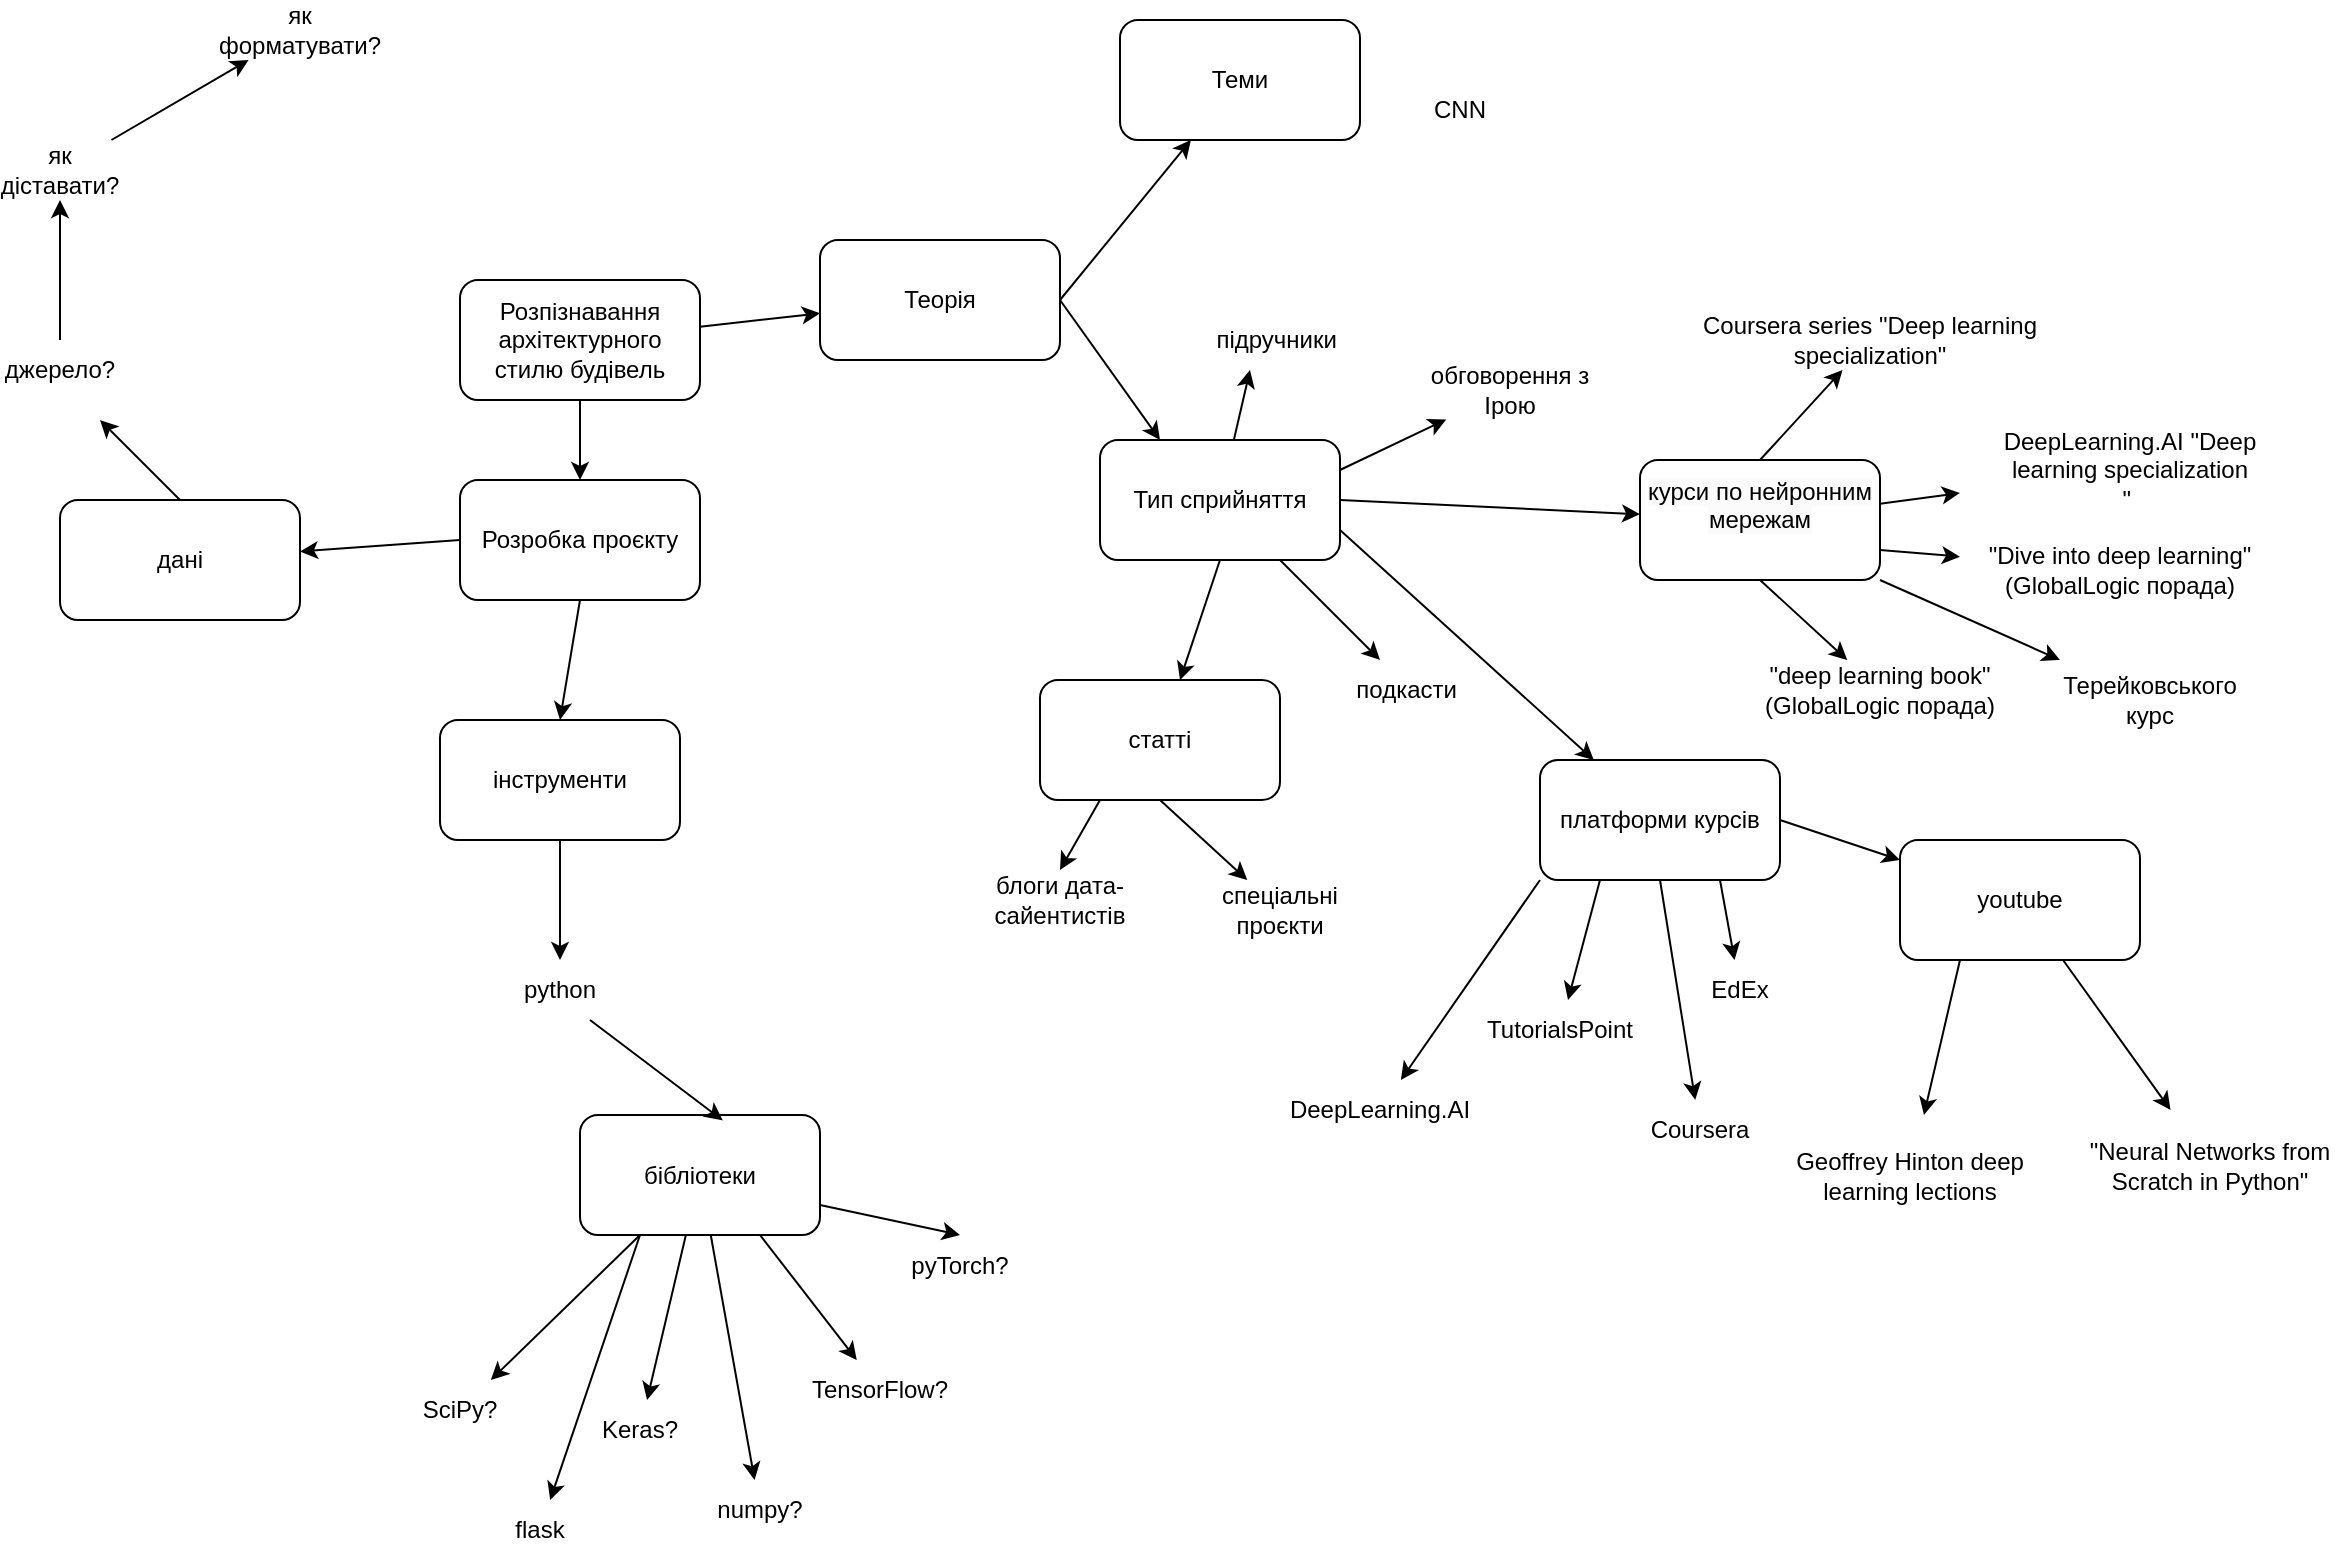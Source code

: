<mxfile version="22.1.16" type="github">
  <diagram name="Page-1" id="Cl8f8H2eN09iVQWNcPg0">
    <mxGraphModel dx="1167" dy="628" grid="1" gridSize="10" guides="1" tooltips="1" connect="1" arrows="1" fold="1" page="1" pageScale="1" pageWidth="850" pageHeight="1100" math="0" shadow="0">
      <root>
        <mxCell id="0" />
        <mxCell id="1" parent="0" />
        <mxCell id="mz0KWP9iSKjoDycd_SBF-28" style="rounded=0;orthogonalLoop=1;jettySize=auto;html=1;" edge="1" parent="1" source="mz0KWP9iSKjoDycd_SBF-1" target="mz0KWP9iSKjoDycd_SBF-2">
          <mxGeometry relative="1" as="geometry" />
        </mxCell>
        <mxCell id="mz0KWP9iSKjoDycd_SBF-60" style="rounded=0;orthogonalLoop=1;jettySize=auto;html=1;exitX=0.5;exitY=1;exitDx=0;exitDy=0;" edge="1" parent="1" source="mz0KWP9iSKjoDycd_SBF-1" target="mz0KWP9iSKjoDycd_SBF-59">
          <mxGeometry relative="1" as="geometry" />
        </mxCell>
        <mxCell id="mz0KWP9iSKjoDycd_SBF-1" value="Розпізнавання архітектурного стилю будівель" style="rounded=1;whiteSpace=wrap;html=1;" vertex="1" parent="1">
          <mxGeometry x="290" y="250" width="120" height="60" as="geometry" />
        </mxCell>
        <mxCell id="mz0KWP9iSKjoDycd_SBF-29" style="rounded=0;orthogonalLoop=1;jettySize=auto;html=1;exitX=1;exitY=0.5;exitDx=0;exitDy=0;" edge="1" parent="1" source="mz0KWP9iSKjoDycd_SBF-2" target="mz0KWP9iSKjoDycd_SBF-3">
          <mxGeometry relative="1" as="geometry" />
        </mxCell>
        <mxCell id="mz0KWP9iSKjoDycd_SBF-30" style="rounded=0;orthogonalLoop=1;jettySize=auto;html=1;exitX=1;exitY=0.5;exitDx=0;exitDy=0;entryX=0.25;entryY=0;entryDx=0;entryDy=0;" edge="1" parent="1" source="mz0KWP9iSKjoDycd_SBF-2" target="mz0KWP9iSKjoDycd_SBF-4">
          <mxGeometry relative="1" as="geometry" />
        </mxCell>
        <mxCell id="mz0KWP9iSKjoDycd_SBF-2" value="Теорія" style="rounded=1;whiteSpace=wrap;html=1;" vertex="1" parent="1">
          <mxGeometry x="470" y="230" width="120" height="60" as="geometry" />
        </mxCell>
        <mxCell id="mz0KWP9iSKjoDycd_SBF-3" value="Теми" style="rounded=1;whiteSpace=wrap;html=1;" vertex="1" parent="1">
          <mxGeometry x="620" y="120" width="120" height="60" as="geometry" />
        </mxCell>
        <mxCell id="mz0KWP9iSKjoDycd_SBF-31" style="rounded=0;orthogonalLoop=1;jettySize=auto;html=1;exitX=0.5;exitY=1;exitDx=0;exitDy=0;" edge="1" parent="1" source="mz0KWP9iSKjoDycd_SBF-4" target="mz0KWP9iSKjoDycd_SBF-12">
          <mxGeometry relative="1" as="geometry" />
        </mxCell>
        <mxCell id="mz0KWP9iSKjoDycd_SBF-32" style="rounded=0;orthogonalLoop=1;jettySize=auto;html=1;entryX=0.25;entryY=1;entryDx=0;entryDy=0;" edge="1" parent="1" source="mz0KWP9iSKjoDycd_SBF-4" target="mz0KWP9iSKjoDycd_SBF-15">
          <mxGeometry relative="1" as="geometry" />
        </mxCell>
        <mxCell id="mz0KWP9iSKjoDycd_SBF-34" style="rounded=0;orthogonalLoop=1;jettySize=auto;html=1;exitX=0.75;exitY=1;exitDx=0;exitDy=0;" edge="1" parent="1" source="mz0KWP9iSKjoDycd_SBF-4" target="mz0KWP9iSKjoDycd_SBF-10">
          <mxGeometry relative="1" as="geometry" />
        </mxCell>
        <mxCell id="mz0KWP9iSKjoDycd_SBF-41" style="rounded=0;orthogonalLoop=1;jettySize=auto;html=1;exitX=1;exitY=0.5;exitDx=0;exitDy=0;" edge="1" parent="1" source="mz0KWP9iSKjoDycd_SBF-4" target="mz0KWP9iSKjoDycd_SBF-16">
          <mxGeometry relative="1" as="geometry" />
        </mxCell>
        <mxCell id="mz0KWP9iSKjoDycd_SBF-51" style="rounded=0;orthogonalLoop=1;jettySize=auto;html=1;exitX=1;exitY=0.75;exitDx=0;exitDy=0;" edge="1" parent="1" source="mz0KWP9iSKjoDycd_SBF-4" target="mz0KWP9iSKjoDycd_SBF-50">
          <mxGeometry relative="1" as="geometry" />
        </mxCell>
        <mxCell id="mz0KWP9iSKjoDycd_SBF-4" value="Тип сприйняття" style="rounded=1;whiteSpace=wrap;html=1;" vertex="1" parent="1">
          <mxGeometry x="610" y="330" width="120" height="60" as="geometry" />
        </mxCell>
        <mxCell id="mz0KWP9iSKjoDycd_SBF-6" value="CNN" style="text;html=1;strokeColor=none;fillColor=none;align=center;verticalAlign=middle;whiteSpace=wrap;rounded=0;" vertex="1" parent="1">
          <mxGeometry x="760" y="150" width="60" height="30" as="geometry" />
        </mxCell>
        <mxCell id="mz0KWP9iSKjoDycd_SBF-7" value="обговорення з Ірою" style="text;html=1;strokeColor=none;fillColor=none;align=center;verticalAlign=middle;whiteSpace=wrap;rounded=0;" vertex="1" parent="1">
          <mxGeometry x="770" y="290" width="90" height="30" as="geometry" />
        </mxCell>
        <mxCell id="mz0KWP9iSKjoDycd_SBF-10" value="подкасти&amp;nbsp;" style="text;html=1;strokeColor=none;fillColor=none;align=center;verticalAlign=middle;whiteSpace=wrap;rounded=0;" vertex="1" parent="1">
          <mxGeometry x="720" y="440" width="90" height="30" as="geometry" />
        </mxCell>
        <mxCell id="mz0KWP9iSKjoDycd_SBF-39" style="rounded=0;orthogonalLoop=1;jettySize=auto;html=1;exitX=0.25;exitY=1;exitDx=0;exitDy=0;entryX=0.5;entryY=0;entryDx=0;entryDy=0;" edge="1" parent="1" source="mz0KWP9iSKjoDycd_SBF-12" target="mz0KWP9iSKjoDycd_SBF-13">
          <mxGeometry relative="1" as="geometry" />
        </mxCell>
        <mxCell id="mz0KWP9iSKjoDycd_SBF-40" style="rounded=0;orthogonalLoop=1;jettySize=auto;html=1;exitX=0.5;exitY=1;exitDx=0;exitDy=0;" edge="1" parent="1" source="mz0KWP9iSKjoDycd_SBF-12" target="mz0KWP9iSKjoDycd_SBF-14">
          <mxGeometry relative="1" as="geometry" />
        </mxCell>
        <mxCell id="mz0KWP9iSKjoDycd_SBF-12" value="статті" style="rounded=1;whiteSpace=wrap;html=1;" vertex="1" parent="1">
          <mxGeometry x="580" y="450" width="120" height="60" as="geometry" />
        </mxCell>
        <mxCell id="mz0KWP9iSKjoDycd_SBF-13" value="блоги дата-сайентистів" style="text;html=1;strokeColor=none;fillColor=none;align=center;verticalAlign=middle;whiteSpace=wrap;rounded=0;" vertex="1" parent="1">
          <mxGeometry x="560" y="545" width="60" height="30" as="geometry" />
        </mxCell>
        <mxCell id="mz0KWP9iSKjoDycd_SBF-14" value="спеціальні проєкти" style="text;html=1;strokeColor=none;fillColor=none;align=center;verticalAlign=middle;whiteSpace=wrap;rounded=0;" vertex="1" parent="1">
          <mxGeometry x="670" y="550" width="60" height="30" as="geometry" />
        </mxCell>
        <mxCell id="mz0KWP9iSKjoDycd_SBF-15" value="підручники&amp;nbsp;" style="text;html=1;strokeColor=none;fillColor=none;align=center;verticalAlign=middle;whiteSpace=wrap;rounded=0;" vertex="1" parent="1">
          <mxGeometry x="670" y="265" width="60" height="30" as="geometry" />
        </mxCell>
        <mxCell id="mz0KWP9iSKjoDycd_SBF-45" style="rounded=0;orthogonalLoop=1;jettySize=auto;html=1;exitX=0.5;exitY=1;exitDx=0;exitDy=0;" edge="1" parent="1" source="mz0KWP9iSKjoDycd_SBF-16" target="mz0KWP9iSKjoDycd_SBF-25">
          <mxGeometry relative="1" as="geometry" />
        </mxCell>
        <mxCell id="mz0KWP9iSKjoDycd_SBF-46" style="rounded=0;orthogonalLoop=1;jettySize=auto;html=1;exitX=1;exitY=0.75;exitDx=0;exitDy=0;" edge="1" parent="1" source="mz0KWP9iSKjoDycd_SBF-16" target="mz0KWP9iSKjoDycd_SBF-24">
          <mxGeometry relative="1" as="geometry" />
        </mxCell>
        <mxCell id="mz0KWP9iSKjoDycd_SBF-47" style="rounded=0;orthogonalLoop=1;jettySize=auto;html=1;" edge="1" parent="1" source="mz0KWP9iSKjoDycd_SBF-16" target="mz0KWP9iSKjoDycd_SBF-42">
          <mxGeometry relative="1" as="geometry" />
        </mxCell>
        <mxCell id="mz0KWP9iSKjoDycd_SBF-48" style="rounded=0;orthogonalLoop=1;jettySize=auto;html=1;exitX=0.5;exitY=0;exitDx=0;exitDy=0;" edge="1" parent="1" source="mz0KWP9iSKjoDycd_SBF-16" target="mz0KWP9iSKjoDycd_SBF-17">
          <mxGeometry relative="1" as="geometry">
            <mxPoint x="980" y="300" as="targetPoint" />
          </mxGeometry>
        </mxCell>
        <mxCell id="mz0KWP9iSKjoDycd_SBF-49" style="rounded=0;orthogonalLoop=1;jettySize=auto;html=1;exitX=1;exitY=1;exitDx=0;exitDy=0;" edge="1" parent="1" source="mz0KWP9iSKjoDycd_SBF-16" target="mz0KWP9iSKjoDycd_SBF-20">
          <mxGeometry relative="1" as="geometry" />
        </mxCell>
        <mxCell id="mz0KWP9iSKjoDycd_SBF-16" value="&#xa;&lt;span style=&quot;color: rgb(0, 0, 0); font-family: Helvetica; font-size: 12px; font-style: normal; font-variant-ligatures: normal; font-variant-caps: normal; font-weight: 400; letter-spacing: normal; orphans: 2; text-align: center; text-indent: 0px; text-transform: none; widows: 2; word-spacing: 0px; -webkit-text-stroke-width: 0px; background-color: rgb(251, 251, 251); text-decoration-thickness: initial; text-decoration-style: initial; text-decoration-color: initial; float: none; display: inline !important;&quot;&gt;курси по нейронним мережам&lt;/span&gt;&#xa;&#xa;" style="rounded=1;whiteSpace=wrap;html=1;" vertex="1" parent="1">
          <mxGeometry x="880" y="340" width="120" height="60" as="geometry" />
        </mxCell>
        <mxCell id="mz0KWP9iSKjoDycd_SBF-17" value="Coursera series &quot;Deep learning specialization&quot;" style="text;html=1;strokeColor=none;fillColor=none;align=center;verticalAlign=middle;whiteSpace=wrap;rounded=0;" vertex="1" parent="1">
          <mxGeometry x="910" y="265" width="170" height="30" as="geometry" />
        </mxCell>
        <mxCell id="mz0KWP9iSKjoDycd_SBF-18" value="TutorialsPoint" style="text;html=1;strokeColor=none;fillColor=none;align=center;verticalAlign=middle;whiteSpace=wrap;rounded=0;" vertex="1" parent="1">
          <mxGeometry x="810" y="610" width="60" height="30" as="geometry" />
        </mxCell>
        <mxCell id="mz0KWP9iSKjoDycd_SBF-19" value="EdEx" style="text;html=1;strokeColor=none;fillColor=none;align=center;verticalAlign=middle;whiteSpace=wrap;rounded=0;" vertex="1" parent="1">
          <mxGeometry x="900" y="590" width="60" height="30" as="geometry" />
        </mxCell>
        <mxCell id="mz0KWP9iSKjoDycd_SBF-20" value="Терейковського курс" style="text;html=1;strokeColor=none;fillColor=none;align=center;verticalAlign=middle;whiteSpace=wrap;rounded=0;" vertex="1" parent="1">
          <mxGeometry x="1090" y="440" width="90" height="40" as="geometry" />
        </mxCell>
        <mxCell id="mz0KWP9iSKjoDycd_SBF-24" value="&quot;Dive into deep learning&quot; (GlobalLogic порада)" style="text;html=1;strokeColor=none;fillColor=none;align=center;verticalAlign=middle;whiteSpace=wrap;rounded=0;" vertex="1" parent="1">
          <mxGeometry x="1040" y="380" width="160" height="30" as="geometry" />
        </mxCell>
        <mxCell id="mz0KWP9iSKjoDycd_SBF-25" value="&quot;deep learning book&quot; (GlobalLogic порада)" style="text;html=1;strokeColor=none;fillColor=none;align=center;verticalAlign=middle;whiteSpace=wrap;rounded=0;" vertex="1" parent="1">
          <mxGeometry x="920" y="440" width="160" height="30" as="geometry" />
        </mxCell>
        <mxCell id="mz0KWP9iSKjoDycd_SBF-26" value="&quot;Neural Networks from Scratch in Python&quot;" style="text;html=1;strokeColor=none;fillColor=none;align=center;verticalAlign=middle;whiteSpace=wrap;rounded=0;" vertex="1" parent="1">
          <mxGeometry x="1095" y="665" width="140" height="55" as="geometry" />
        </mxCell>
        <mxCell id="mz0KWP9iSKjoDycd_SBF-36" style="rounded=0;orthogonalLoop=1;jettySize=auto;html=1;" edge="1" parent="1" source="mz0KWP9iSKjoDycd_SBF-27" target="mz0KWP9iSKjoDycd_SBF-26">
          <mxGeometry relative="1" as="geometry" />
        </mxCell>
        <mxCell id="mz0KWP9iSKjoDycd_SBF-38" style="rounded=0;orthogonalLoop=1;jettySize=auto;html=1;exitX=0.25;exitY=1;exitDx=0;exitDy=0;" edge="1" parent="1" source="mz0KWP9iSKjoDycd_SBF-27" target="mz0KWP9iSKjoDycd_SBF-37">
          <mxGeometry relative="1" as="geometry" />
        </mxCell>
        <mxCell id="mz0KWP9iSKjoDycd_SBF-27" value="youtube" style="rounded=1;whiteSpace=wrap;html=1;" vertex="1" parent="1">
          <mxGeometry x="1010" y="530" width="120" height="60" as="geometry" />
        </mxCell>
        <mxCell id="mz0KWP9iSKjoDycd_SBF-33" style="rounded=0;orthogonalLoop=1;jettySize=auto;html=1;exitX=1;exitY=0.25;exitDx=0;exitDy=0;entryX=0.146;entryY=0.99;entryDx=0;entryDy=0;entryPerimeter=0;" edge="1" parent="1" source="mz0KWP9iSKjoDycd_SBF-4" target="mz0KWP9iSKjoDycd_SBF-7">
          <mxGeometry relative="1" as="geometry" />
        </mxCell>
        <mxCell id="mz0KWP9iSKjoDycd_SBF-37" value="Geoffrey Hinton deep learning lections" style="text;html=1;strokeColor=none;fillColor=none;align=center;verticalAlign=middle;whiteSpace=wrap;rounded=0;" vertex="1" parent="1">
          <mxGeometry x="950" y="667.5" width="130" height="60" as="geometry" />
        </mxCell>
        <mxCell id="mz0KWP9iSKjoDycd_SBF-42" value="DeepLearning.AI &quot;Deep learning specialization&lt;br&gt;&quot;&amp;nbsp;" style="text;html=1;strokeColor=none;fillColor=none;align=center;verticalAlign=middle;whiteSpace=wrap;rounded=0;" vertex="1" parent="1">
          <mxGeometry x="1040" y="330" width="170" height="30" as="geometry" />
        </mxCell>
        <mxCell id="mz0KWP9iSKjoDycd_SBF-52" style="rounded=0;orthogonalLoop=1;jettySize=auto;html=1;exitX=1;exitY=0.5;exitDx=0;exitDy=0;" edge="1" parent="1" source="mz0KWP9iSKjoDycd_SBF-50" target="mz0KWP9iSKjoDycd_SBF-27">
          <mxGeometry relative="1" as="geometry" />
        </mxCell>
        <mxCell id="mz0KWP9iSKjoDycd_SBF-55" style="rounded=0;orthogonalLoop=1;jettySize=auto;html=1;exitX=0.25;exitY=1;exitDx=0;exitDy=0;" edge="1" parent="1" source="mz0KWP9iSKjoDycd_SBF-50" target="mz0KWP9iSKjoDycd_SBF-18">
          <mxGeometry relative="1" as="geometry" />
        </mxCell>
        <mxCell id="mz0KWP9iSKjoDycd_SBF-56" style="rounded=0;orthogonalLoop=1;jettySize=auto;html=1;exitX=0.75;exitY=1;exitDx=0;exitDy=0;" edge="1" parent="1" source="mz0KWP9iSKjoDycd_SBF-50" target="mz0KWP9iSKjoDycd_SBF-19">
          <mxGeometry relative="1" as="geometry" />
        </mxCell>
        <mxCell id="mz0KWP9iSKjoDycd_SBF-57" style="rounded=0;orthogonalLoop=1;jettySize=auto;html=1;exitX=0.5;exitY=1;exitDx=0;exitDy=0;" edge="1" parent="1" source="mz0KWP9iSKjoDycd_SBF-50" target="mz0KWP9iSKjoDycd_SBF-53">
          <mxGeometry relative="1" as="geometry" />
        </mxCell>
        <mxCell id="mz0KWP9iSKjoDycd_SBF-58" style="rounded=0;orthogonalLoop=1;jettySize=auto;html=1;exitX=0;exitY=1;exitDx=0;exitDy=0;" edge="1" parent="1" source="mz0KWP9iSKjoDycd_SBF-50" target="mz0KWP9iSKjoDycd_SBF-54">
          <mxGeometry relative="1" as="geometry" />
        </mxCell>
        <mxCell id="mz0KWP9iSKjoDycd_SBF-50" value="платформи курсів" style="rounded=1;whiteSpace=wrap;html=1;" vertex="1" parent="1">
          <mxGeometry x="830" y="490" width="120" height="60" as="geometry" />
        </mxCell>
        <mxCell id="mz0KWP9iSKjoDycd_SBF-53" value="Coursera" style="text;html=1;strokeColor=none;fillColor=none;align=center;verticalAlign=middle;whiteSpace=wrap;rounded=0;" vertex="1" parent="1">
          <mxGeometry x="880" y="660" width="60" height="30" as="geometry" />
        </mxCell>
        <mxCell id="mz0KWP9iSKjoDycd_SBF-54" value="DeepLearning.AI" style="text;html=1;strokeColor=none;fillColor=none;align=center;verticalAlign=middle;whiteSpace=wrap;rounded=0;" vertex="1" parent="1">
          <mxGeometry x="720" y="650" width="60" height="30" as="geometry" />
        </mxCell>
        <mxCell id="mz0KWP9iSKjoDycd_SBF-62" style="rounded=0;orthogonalLoop=1;jettySize=auto;html=1;exitX=0;exitY=0.5;exitDx=0;exitDy=0;" edge="1" parent="1" source="mz0KWP9iSKjoDycd_SBF-59" target="mz0KWP9iSKjoDycd_SBF-61">
          <mxGeometry relative="1" as="geometry" />
        </mxCell>
        <mxCell id="mz0KWP9iSKjoDycd_SBF-71" style="rounded=0;orthogonalLoop=1;jettySize=auto;html=1;exitX=0.5;exitY=1;exitDx=0;exitDy=0;entryX=0.5;entryY=0;entryDx=0;entryDy=0;" edge="1" parent="1" source="mz0KWP9iSKjoDycd_SBF-59" target="mz0KWP9iSKjoDycd_SBF-70">
          <mxGeometry relative="1" as="geometry" />
        </mxCell>
        <mxCell id="mz0KWP9iSKjoDycd_SBF-59" value="Розробка проєкту" style="rounded=1;whiteSpace=wrap;html=1;" vertex="1" parent="1">
          <mxGeometry x="290" y="350" width="120" height="60" as="geometry" />
        </mxCell>
        <mxCell id="mz0KWP9iSKjoDycd_SBF-66" style="rounded=0;orthogonalLoop=1;jettySize=auto;html=1;exitX=0.5;exitY=0;exitDx=0;exitDy=0;" edge="1" parent="1" source="mz0KWP9iSKjoDycd_SBF-61">
          <mxGeometry relative="1" as="geometry">
            <mxPoint x="110" y="320" as="targetPoint" />
          </mxGeometry>
        </mxCell>
        <mxCell id="mz0KWP9iSKjoDycd_SBF-61" value="дані" style="rounded=1;whiteSpace=wrap;html=1;" vertex="1" parent="1">
          <mxGeometry x="90" y="360" width="120" height="60" as="geometry" />
        </mxCell>
        <mxCell id="mz0KWP9iSKjoDycd_SBF-67" style="rounded=0;orthogonalLoop=1;jettySize=auto;html=1;entryX=0.5;entryY=1;entryDx=0;entryDy=0;" edge="1" parent="1" source="mz0KWP9iSKjoDycd_SBF-63" target="mz0KWP9iSKjoDycd_SBF-64">
          <mxGeometry relative="1" as="geometry">
            <mxPoint x="90" y="230" as="targetPoint" />
          </mxGeometry>
        </mxCell>
        <mxCell id="mz0KWP9iSKjoDycd_SBF-63" value="джерело?" style="text;html=1;strokeColor=none;fillColor=none;align=center;verticalAlign=middle;whiteSpace=wrap;rounded=0;" vertex="1" parent="1">
          <mxGeometry x="60" y="280" width="60" height="30" as="geometry" />
        </mxCell>
        <mxCell id="mz0KWP9iSKjoDycd_SBF-69" style="rounded=0;orthogonalLoop=1;jettySize=auto;html=1;" edge="1" parent="1" source="mz0KWP9iSKjoDycd_SBF-64" target="mz0KWP9iSKjoDycd_SBF-65">
          <mxGeometry relative="1" as="geometry" />
        </mxCell>
        <mxCell id="mz0KWP9iSKjoDycd_SBF-64" value="як діставати?" style="text;html=1;strokeColor=none;fillColor=none;align=center;verticalAlign=middle;whiteSpace=wrap;rounded=0;" vertex="1" parent="1">
          <mxGeometry x="60" y="180" width="60" height="30" as="geometry" />
        </mxCell>
        <mxCell id="mz0KWP9iSKjoDycd_SBF-65" value="як форматувати?" style="text;html=1;strokeColor=none;fillColor=none;align=center;verticalAlign=middle;whiteSpace=wrap;rounded=0;" vertex="1" parent="1">
          <mxGeometry x="180" y="110" width="60" height="30" as="geometry" />
        </mxCell>
        <mxCell id="mz0KWP9iSKjoDycd_SBF-73" style="rounded=0;orthogonalLoop=1;jettySize=auto;html=1;exitX=0.5;exitY=1;exitDx=0;exitDy=0;entryX=0.5;entryY=0;entryDx=0;entryDy=0;" edge="1" parent="1" source="mz0KWP9iSKjoDycd_SBF-70" target="mz0KWP9iSKjoDycd_SBF-74">
          <mxGeometry relative="1" as="geometry">
            <mxPoint x="339.667" y="570" as="targetPoint" />
          </mxGeometry>
        </mxCell>
        <mxCell id="mz0KWP9iSKjoDycd_SBF-70" value="інструменти" style="rounded=1;whiteSpace=wrap;html=1;" vertex="1" parent="1">
          <mxGeometry x="280" y="470" width="120" height="60" as="geometry" />
        </mxCell>
        <mxCell id="mz0KWP9iSKjoDycd_SBF-77" style="rounded=0;orthogonalLoop=1;jettySize=auto;html=1;exitX=1;exitY=0.75;exitDx=0;exitDy=0;entryX=0.5;entryY=0;entryDx=0;entryDy=0;" edge="1" parent="1" source="mz0KWP9iSKjoDycd_SBF-72" target="mz0KWP9iSKjoDycd_SBF-76">
          <mxGeometry relative="1" as="geometry" />
        </mxCell>
        <mxCell id="mz0KWP9iSKjoDycd_SBF-79" style="rounded=0;orthogonalLoop=1;jettySize=auto;html=1;exitX=0.75;exitY=1;exitDx=0;exitDy=0;" edge="1" parent="1" source="mz0KWP9iSKjoDycd_SBF-72" target="mz0KWP9iSKjoDycd_SBF-78">
          <mxGeometry relative="1" as="geometry" />
        </mxCell>
        <mxCell id="mz0KWP9iSKjoDycd_SBF-81" style="rounded=0;orthogonalLoop=1;jettySize=auto;html=1;" edge="1" parent="1" source="mz0KWP9iSKjoDycd_SBF-72" target="mz0KWP9iSKjoDycd_SBF-80">
          <mxGeometry relative="1" as="geometry" />
        </mxCell>
        <mxCell id="mz0KWP9iSKjoDycd_SBF-83" style="rounded=0;orthogonalLoop=1;jettySize=auto;html=1;exitX=0.25;exitY=1;exitDx=0;exitDy=0;" edge="1" parent="1" source="mz0KWP9iSKjoDycd_SBF-72" target="mz0KWP9iSKjoDycd_SBF-82">
          <mxGeometry relative="1" as="geometry" />
        </mxCell>
        <mxCell id="mz0KWP9iSKjoDycd_SBF-85" style="rounded=0;orthogonalLoop=1;jettySize=auto;html=1;" edge="1" parent="1" source="mz0KWP9iSKjoDycd_SBF-72" target="mz0KWP9iSKjoDycd_SBF-84">
          <mxGeometry relative="1" as="geometry" />
        </mxCell>
        <mxCell id="mz0KWP9iSKjoDycd_SBF-87" style="rounded=0;orthogonalLoop=1;jettySize=auto;html=1;exitX=0.25;exitY=1;exitDx=0;exitDy=0;" edge="1" parent="1" source="mz0KWP9iSKjoDycd_SBF-72" target="mz0KWP9iSKjoDycd_SBF-86">
          <mxGeometry relative="1" as="geometry" />
        </mxCell>
        <mxCell id="mz0KWP9iSKjoDycd_SBF-72" value="бібліотеки" style="rounded=1;whiteSpace=wrap;html=1;" vertex="1" parent="1">
          <mxGeometry x="350" y="667.5" width="120" height="60" as="geometry" />
        </mxCell>
        <mxCell id="mz0KWP9iSKjoDycd_SBF-74" value="python" style="text;html=1;strokeColor=none;fillColor=none;align=center;verticalAlign=middle;whiteSpace=wrap;rounded=0;" vertex="1" parent="1">
          <mxGeometry x="310" y="590" width="60" height="30" as="geometry" />
        </mxCell>
        <mxCell id="mz0KWP9iSKjoDycd_SBF-75" style="rounded=0;orthogonalLoop=1;jettySize=auto;html=1;exitX=0.75;exitY=1;exitDx=0;exitDy=0;entryX=0.595;entryY=0.045;entryDx=0;entryDy=0;entryPerimeter=0;" edge="1" parent="1" source="mz0KWP9iSKjoDycd_SBF-74" target="mz0KWP9iSKjoDycd_SBF-72">
          <mxGeometry relative="1" as="geometry" />
        </mxCell>
        <mxCell id="mz0KWP9iSKjoDycd_SBF-76" value="pyTorch?" style="text;html=1;strokeColor=none;fillColor=none;align=center;verticalAlign=middle;whiteSpace=wrap;rounded=0;" vertex="1" parent="1">
          <mxGeometry x="510" y="727.5" width="60" height="30" as="geometry" />
        </mxCell>
        <mxCell id="mz0KWP9iSKjoDycd_SBF-78" value="TensorFlow?" style="text;html=1;strokeColor=none;fillColor=none;align=center;verticalAlign=middle;whiteSpace=wrap;rounded=0;" vertex="1" parent="1">
          <mxGeometry x="470" y="790" width="60" height="30" as="geometry" />
        </mxCell>
        <mxCell id="mz0KWP9iSKjoDycd_SBF-80" value="Keras?" style="text;html=1;strokeColor=none;fillColor=none;align=center;verticalAlign=middle;whiteSpace=wrap;rounded=0;" vertex="1" parent="1">
          <mxGeometry x="350" y="810" width="60" height="30" as="geometry" />
        </mxCell>
        <mxCell id="mz0KWP9iSKjoDycd_SBF-82" value="SciPy?" style="text;html=1;strokeColor=none;fillColor=none;align=center;verticalAlign=middle;whiteSpace=wrap;rounded=0;" vertex="1" parent="1">
          <mxGeometry x="260" y="800" width="60" height="30" as="geometry" />
        </mxCell>
        <mxCell id="mz0KWP9iSKjoDycd_SBF-84" value="numpy?" style="text;html=1;strokeColor=none;fillColor=none;align=center;verticalAlign=middle;whiteSpace=wrap;rounded=0;" vertex="1" parent="1">
          <mxGeometry x="410" y="850" width="60" height="30" as="geometry" />
        </mxCell>
        <mxCell id="mz0KWP9iSKjoDycd_SBF-86" value="flask" style="text;html=1;strokeColor=none;fillColor=none;align=center;verticalAlign=middle;whiteSpace=wrap;rounded=0;" vertex="1" parent="1">
          <mxGeometry x="300" y="860" width="60" height="30" as="geometry" />
        </mxCell>
      </root>
    </mxGraphModel>
  </diagram>
</mxfile>
